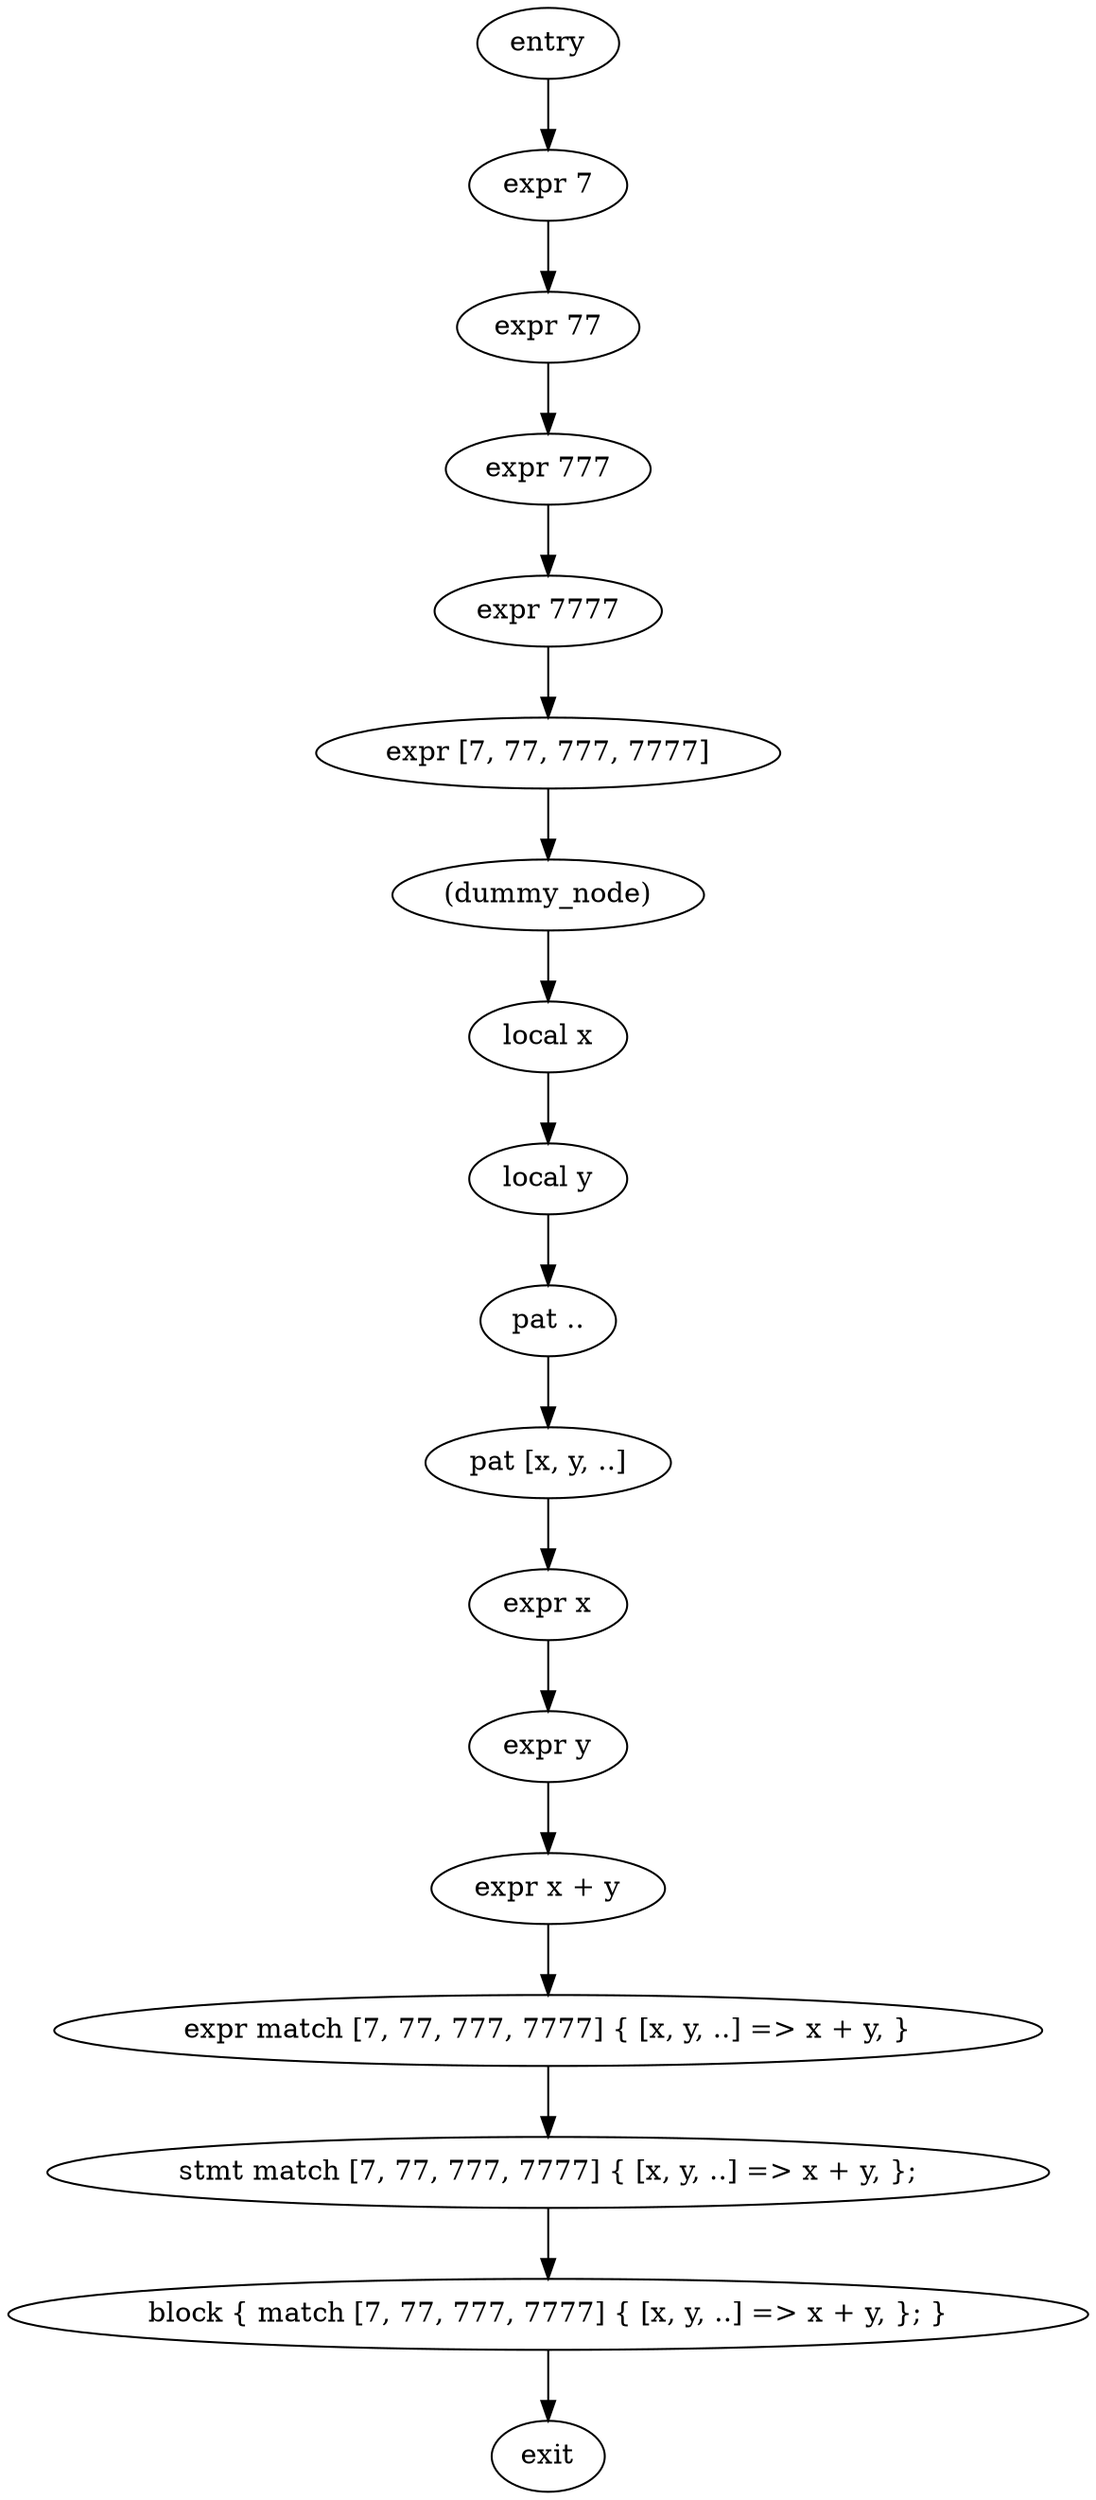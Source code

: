 digraph block {
    N0[label="entry"];
    N1[label="exit"];
    N2[label="expr 7"];
    N3[label="expr 77"];
    N4[label="expr 777"];
    N5[label="expr 7777"];
    N6[label="expr [7, 77, 777, 7777]"];
    N7[label="expr match [7, 77, 777, 7777] { [x, y, ..] => x + y, }"];
    N8[label="(dummy_node)"];
    N9[label="local x"];
    N10[label="local y"];
    N11[label="pat .."];
    N12[label="pat [x, y, ..]"];
    N13[label="expr x"];
    N14[label="expr y"];
    N15[label="expr x + y"];
    N16[label="stmt match [7, 77, 777, 7777] { [x, y, ..] => x + y, };"];
    N17[label="block { match [7, 77, 777, 7777] { [x, y, ..] => x + y, }; }"];
    N0 -> N2;
    N2 -> N3;
    N3 -> N4;
    N4 -> N5;
    N5 -> N6;
    N6 -> N8;
    N8 -> N9;
    N9 -> N10;
    N10 -> N11;
    N11 -> N12;
    N12 -> N13;
    N13 -> N14;
    N14 -> N15;
    N15 -> N7;
    N7 -> N16;
    N16 -> N17;
    N17 -> N1;
}
